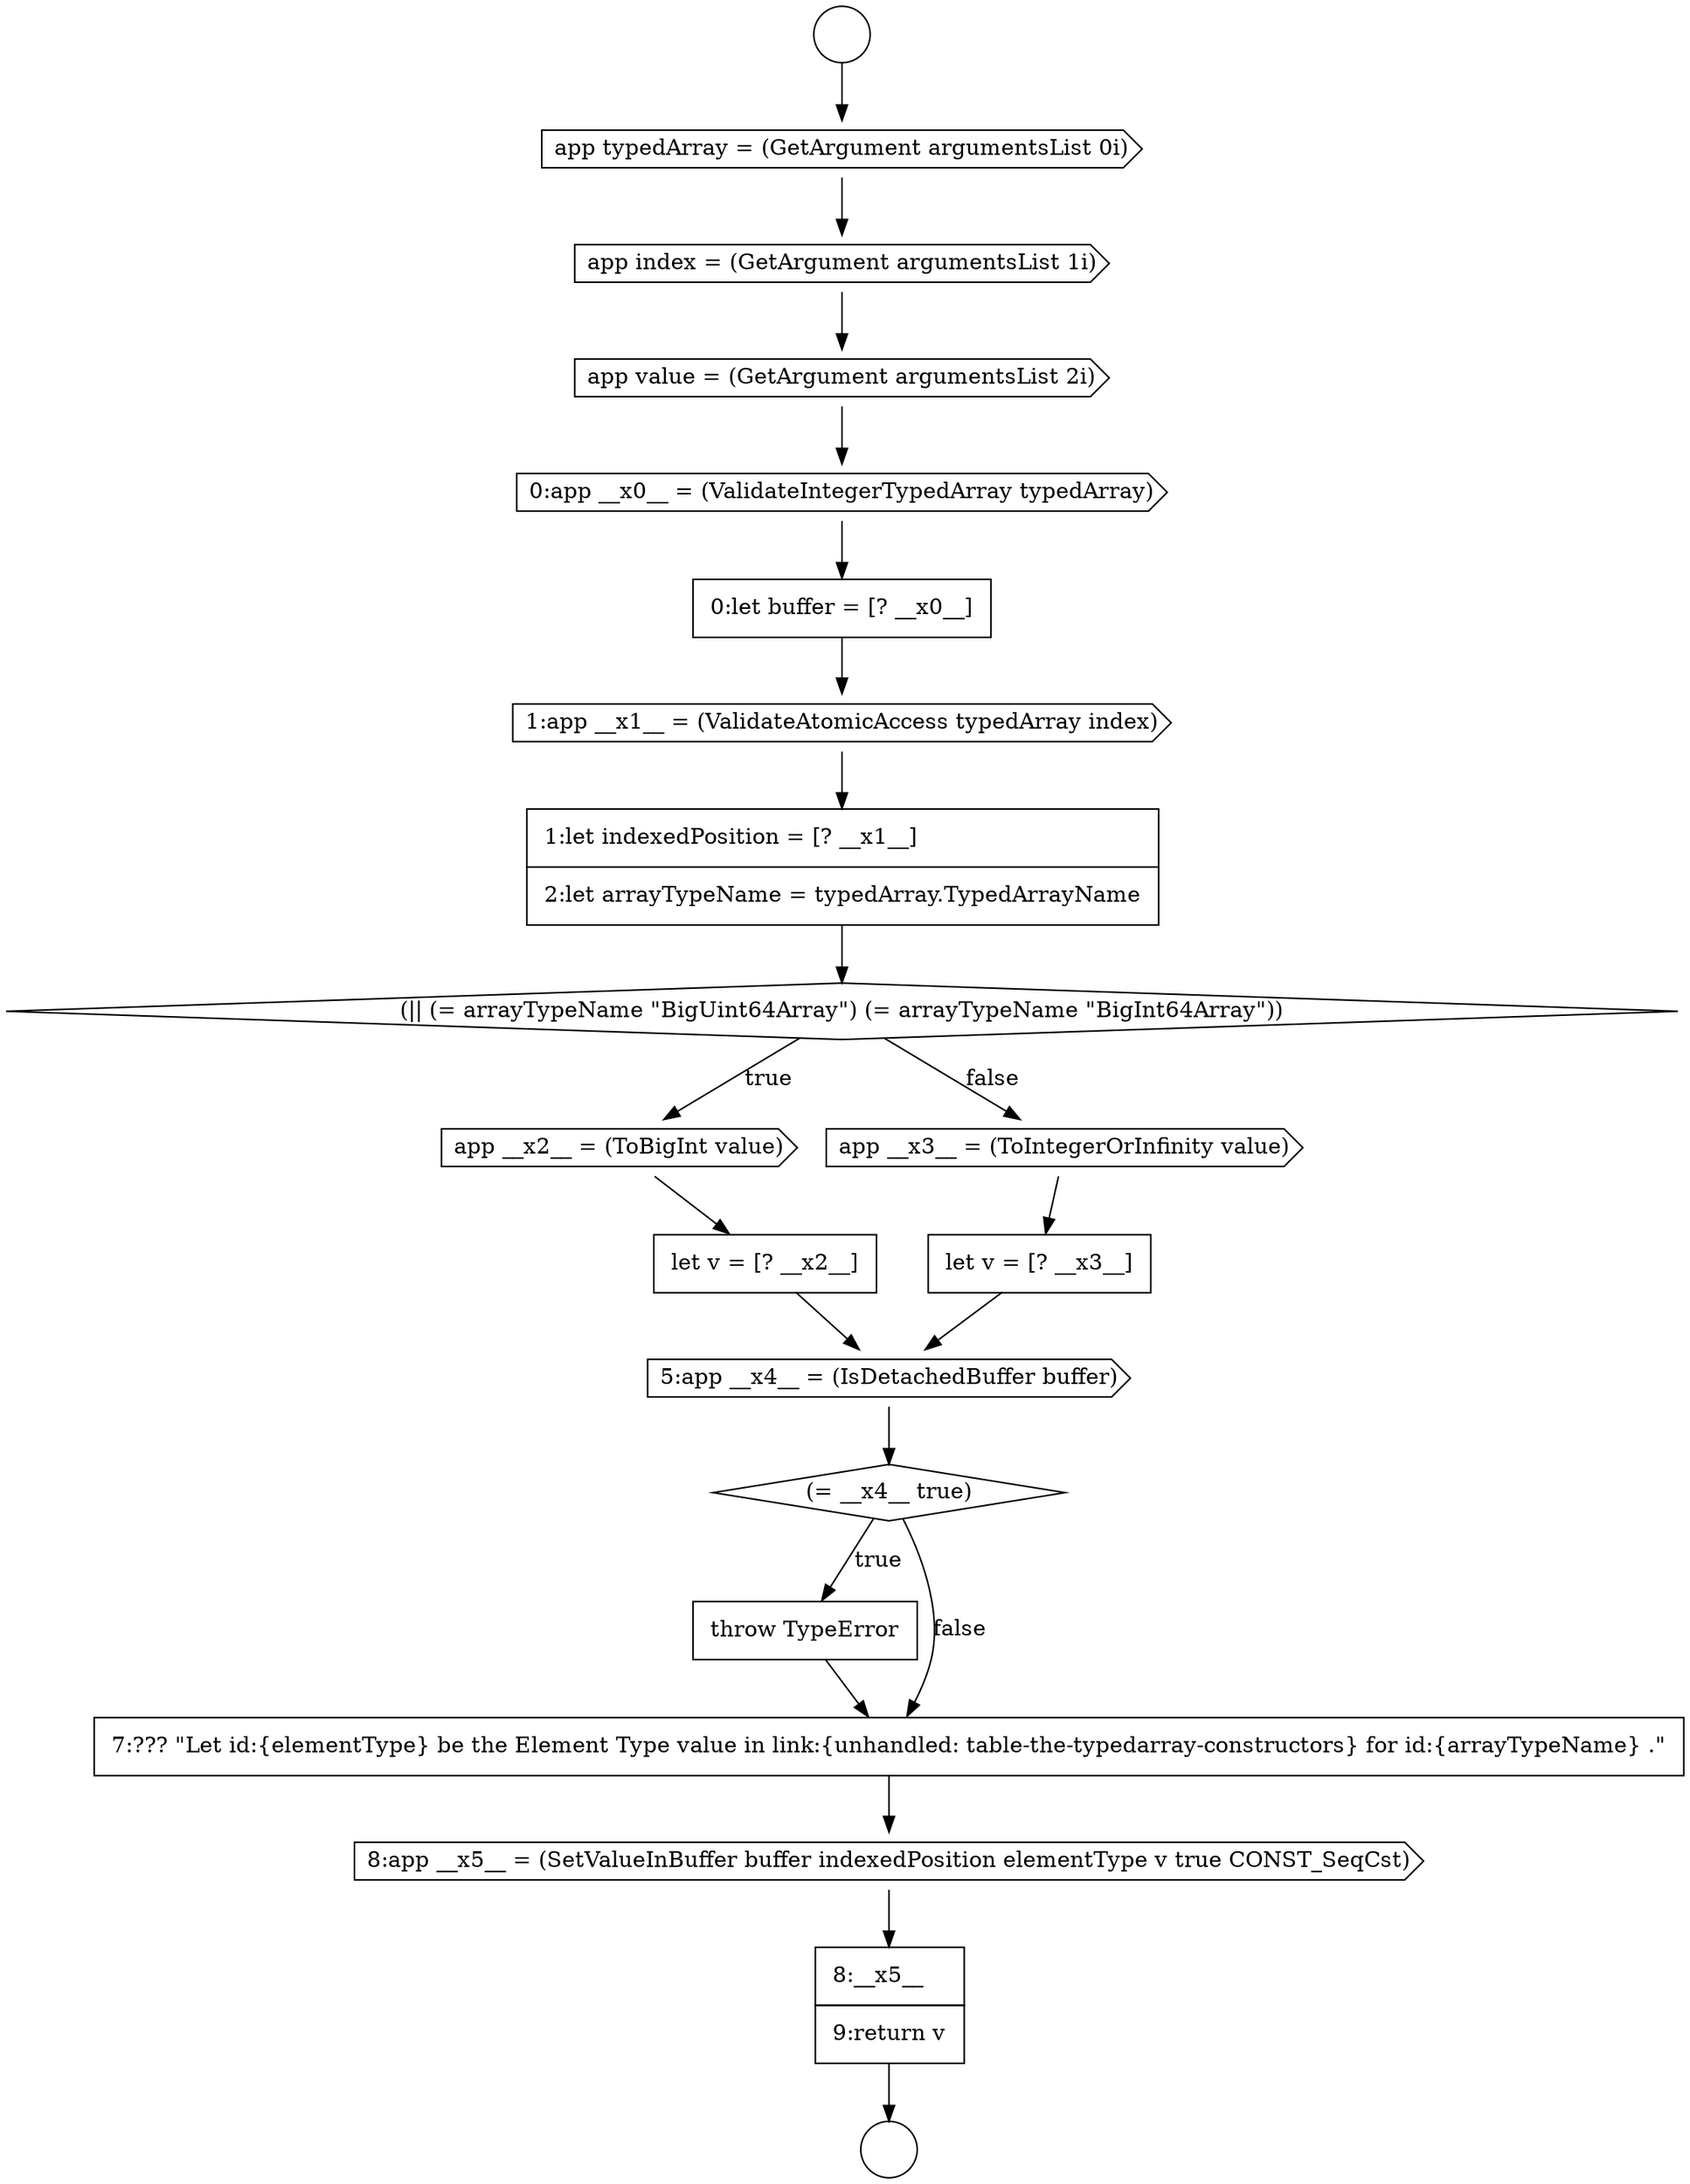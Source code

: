 digraph {
  node18081 [shape=cds, label=<<font color="black">app __x2__ = (ToBigInt value)</font>> color="black" fillcolor="white" style=filled]
  node18087 [shape=none, margin=0, label=<<font color="black">
    <table border="0" cellborder="1" cellspacing="0" cellpadding="10">
      <tr><td align="left">throw TypeError</td></tr>
    </table>
  </font>> color="black" fillcolor="white" style=filled]
  node18073 [shape=cds, label=<<font color="black">app typedArray = (GetArgument argumentsList 0i)</font>> color="black" fillcolor="white" style=filled]
  node18076 [shape=cds, label=<<font color="black">0:app __x0__ = (ValidateIntegerTypedArray typedArray)</font>> color="black" fillcolor="white" style=filled]
  node18080 [shape=diamond, label=<<font color="black">(|| (= arrayTypeName &quot;BigUint64Array&quot;) (= arrayTypeName &quot;BigInt64Array&quot;))</font>> color="black" fillcolor="white" style=filled]
  node18085 [shape=cds, label=<<font color="black">5:app __x4__ = (IsDetachedBuffer buffer)</font>> color="black" fillcolor="white" style=filled]
  node18078 [shape=cds, label=<<font color="black">1:app __x1__ = (ValidateAtomicAccess typedArray index)</font>> color="black" fillcolor="white" style=filled]
  node18083 [shape=cds, label=<<font color="black">app __x3__ = (ToIntegerOrInfinity value)</font>> color="black" fillcolor="white" style=filled]
  node18082 [shape=none, margin=0, label=<<font color="black">
    <table border="0" cellborder="1" cellspacing="0" cellpadding="10">
      <tr><td align="left">let v = [? __x2__]</td></tr>
    </table>
  </font>> color="black" fillcolor="white" style=filled]
  node18079 [shape=none, margin=0, label=<<font color="black">
    <table border="0" cellborder="1" cellspacing="0" cellpadding="10">
      <tr><td align="left">1:let indexedPosition = [? __x1__]</td></tr>
      <tr><td align="left">2:let arrayTypeName = typedArray.TypedArrayName</td></tr>
    </table>
  </font>> color="black" fillcolor="white" style=filled]
  node18090 [shape=none, margin=0, label=<<font color="black">
    <table border="0" cellborder="1" cellspacing="0" cellpadding="10">
      <tr><td align="left">8:__x5__</td></tr>
      <tr><td align="left">9:return v</td></tr>
    </table>
  </font>> color="black" fillcolor="white" style=filled]
  node18072 [shape=circle label=" " color="black" fillcolor="white" style=filled]
  node18075 [shape=cds, label=<<font color="black">app value = (GetArgument argumentsList 2i)</font>> color="black" fillcolor="white" style=filled]
  node18084 [shape=none, margin=0, label=<<font color="black">
    <table border="0" cellborder="1" cellspacing="0" cellpadding="10">
      <tr><td align="left">let v = [? __x3__]</td></tr>
    </table>
  </font>> color="black" fillcolor="white" style=filled]
  node18086 [shape=diamond, label=<<font color="black">(= __x4__ true)</font>> color="black" fillcolor="white" style=filled]
  node18077 [shape=none, margin=0, label=<<font color="black">
    <table border="0" cellborder="1" cellspacing="0" cellpadding="10">
      <tr><td align="left">0:let buffer = [? __x0__]</td></tr>
    </table>
  </font>> color="black" fillcolor="white" style=filled]
  node18071 [shape=circle label=" " color="black" fillcolor="white" style=filled]
  node18089 [shape=cds, label=<<font color="black">8:app __x5__ = (SetValueInBuffer buffer indexedPosition elementType v true CONST_SeqCst)</font>> color="black" fillcolor="white" style=filled]
  node18088 [shape=none, margin=0, label=<<font color="black">
    <table border="0" cellborder="1" cellspacing="0" cellpadding="10">
      <tr><td align="left">7:??? &quot;Let id:{elementType} be the Element Type value in link:{unhandled: table-the-typedarray-constructors} for id:{arrayTypeName} .&quot;</td></tr>
    </table>
  </font>> color="black" fillcolor="white" style=filled]
  node18074 [shape=cds, label=<<font color="black">app index = (GetArgument argumentsList 1i)</font>> color="black" fillcolor="white" style=filled]
  node18075 -> node18076 [ color="black"]
  node18083 -> node18084 [ color="black"]
  node18087 -> node18088 [ color="black"]
  node18077 -> node18078 [ color="black"]
  node18090 -> node18072 [ color="black"]
  node18082 -> node18085 [ color="black"]
  node18084 -> node18085 [ color="black"]
  node18080 -> node18081 [label=<<font color="black">true</font>> color="black"]
  node18080 -> node18083 [label=<<font color="black">false</font>> color="black"]
  node18079 -> node18080 [ color="black"]
  node18086 -> node18087 [label=<<font color="black">true</font>> color="black"]
  node18086 -> node18088 [label=<<font color="black">false</font>> color="black"]
  node18085 -> node18086 [ color="black"]
  node18073 -> node18074 [ color="black"]
  node18089 -> node18090 [ color="black"]
  node18074 -> node18075 [ color="black"]
  node18088 -> node18089 [ color="black"]
  node18078 -> node18079 [ color="black"]
  node18076 -> node18077 [ color="black"]
  node18081 -> node18082 [ color="black"]
  node18071 -> node18073 [ color="black"]
}
